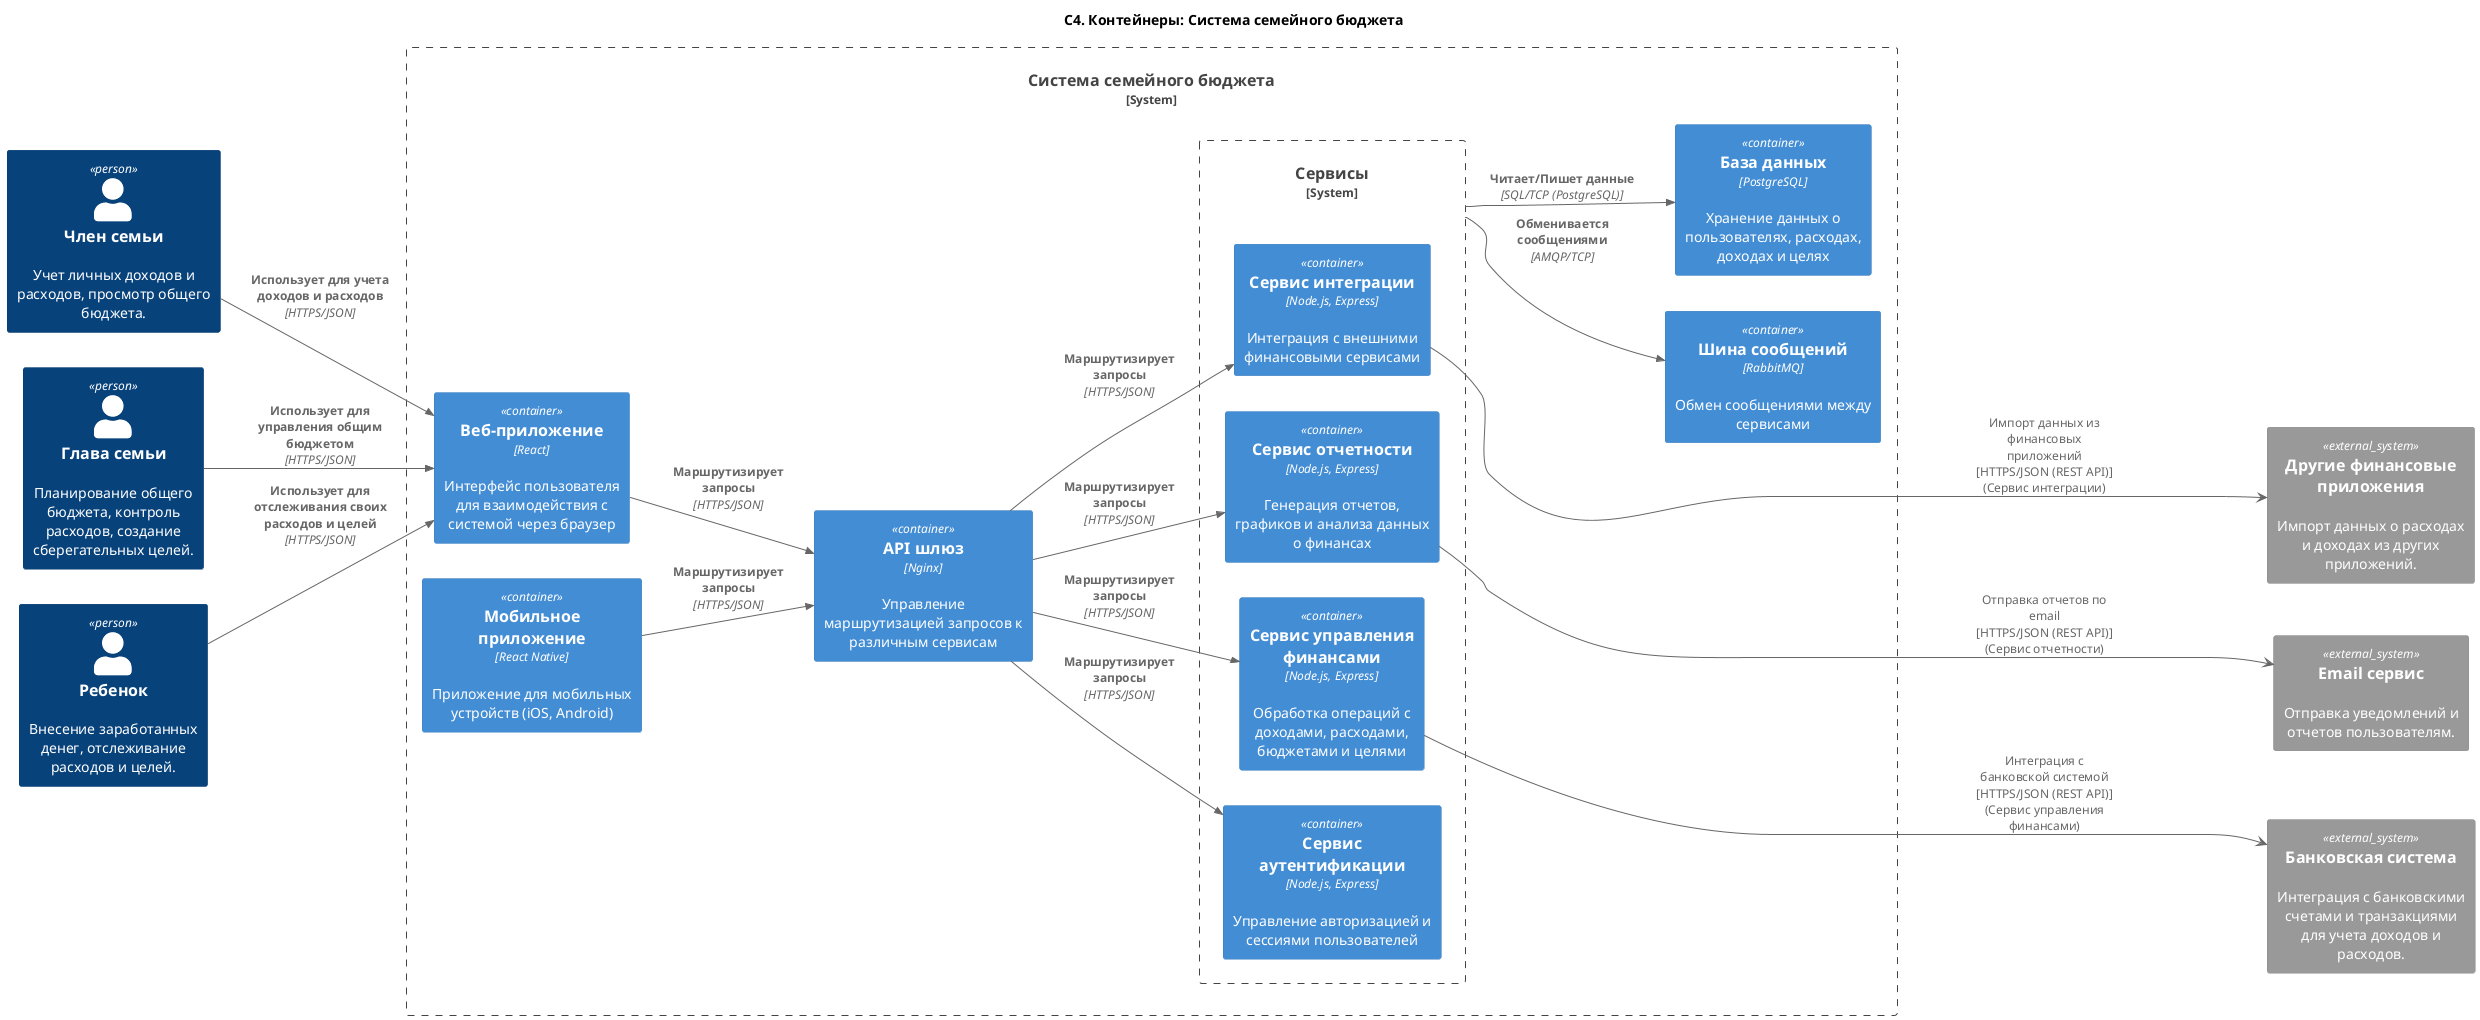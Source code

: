 @startuml C4. Контейнеры
left to right direction

title C4. Контейнеры: Система семейного бюджета

!include <C4/C4_Container>

Person(family_member, "Член семьи", "Учет личных доходов и расходов, просмотр общего бюджета.")
Person(head_of_family, "Глава семьи", "Планирование общего бюджета, контроль расходов, создание сберегательных целей.")
Person(child, "Ребенок", "Внесение заработанных денег, отслеживание расходов и целей.")

System_Boundary(budget_system, "Система семейного бюджета") {
    Container(web_app, "Веб-приложение", "React", "Интерфейс пользователя для взаимодействия с системой через браузер")
    Container(mobile_app, "Мобильное приложение", "React Native", "Приложение для мобильных устройств (iOS, Android)")
    Container(api_gateway, "API шлюз", "Nginx", "Управление маршрутизацией запросов к различным сервисам")
    System_Boundary(services, "Сервисы") {
        Container(auth_service, "Сервис аутентификации", "Node.js, Express", "Управление авторизацией и сессиями пользователей")
        Container(financial_management_service, "Сервис управления финансами", "Node.js, Express", "Обработка операций с доходами, расходами, бюджетами и целями")
        Container(reporting_service, "Сервис отчетности", "Node.js, Express", "Генерация отчетов, графиков и анализа данных о финансах")
        Container(integration_service, "Сервис интеграции", "Node.js, Express", "Интеграция с внешними финансовыми сервисами")
    }
    Container(rabbitmq, "Шина сообщений", "RabbitMQ", "Обмен сообщениями между сервисами")
    Container(database, "База данных", "PostgreSQL", "Хранение данных о пользователях, расходах, доходах и целях")
}

System_Ext(bank_system, "Банковская система", "Интеграция с банковскими счетами и транзакциями для учета доходов и расходов.")
System_Ext(finance_app, "Другие финансовые приложения", "Импорт данных о расходах и доходах из других приложений.")
System_Ext(email_system, "Email сервис", "Отправка уведомлений и отчетов пользователям.")

Rel(family_member, web_app, "Использует для учета доходов и расходов", "HTTPS/JSON")
Rel(head_of_family, web_app, "Использует для управления общим бюджетом", "HTTPS/JSON")
Rel(child, web_app, "Использует для отслеживания своих расходов и целей", "HTTPS/JSON")

Rel(web_app, api_gateway, "Маршрутизирует запросы", "HTTPS/JSON")
Rel(mobile_app, api_gateway, "Маршрутизирует запросы", "HTTPS/JSON")

Rel(api_gateway, auth_service, "Маршрутизирует запросы", "HTTPS/JSON")
Rel(api_gateway, financial_management_service, "Маршрутизирует запросы", "HTTPS/JSON")
Rel(api_gateway, reporting_service, "Маршрутизирует запросы", "HTTPS/JSON")
Rel(api_gateway, integration_service, "Маршрутизирует запросы", "HTTPS/JSON")

Rel(services, database, "Читает/Пишет данные", "SQL/TCP (PostgreSQL)")
Rel(services, rabbitmq, "Обменивается сообщениями", "AMQP/TCP")

financial_management_service --> bank_system : "Интеграция с банковской системой\n[HTTPS/JSON (REST API)]\n(Сервис управления финансами)"
financial_management_service ---[hidden]---> bank_system 
integration_service --> finance_app : "Импорт данных из финансовых приложений\n[HTTPS/JSON (REST API)]\n(Сервис интеграции)"
integration_service ---[hidden]---> finance_app 
reporting_service --> email_system : "Отправка отчетов по email\n[HTTPS/JSON (REST API)]\n(Сервис отчетности)"
reporting_service ---[hidden]---> email_system

@enduml
